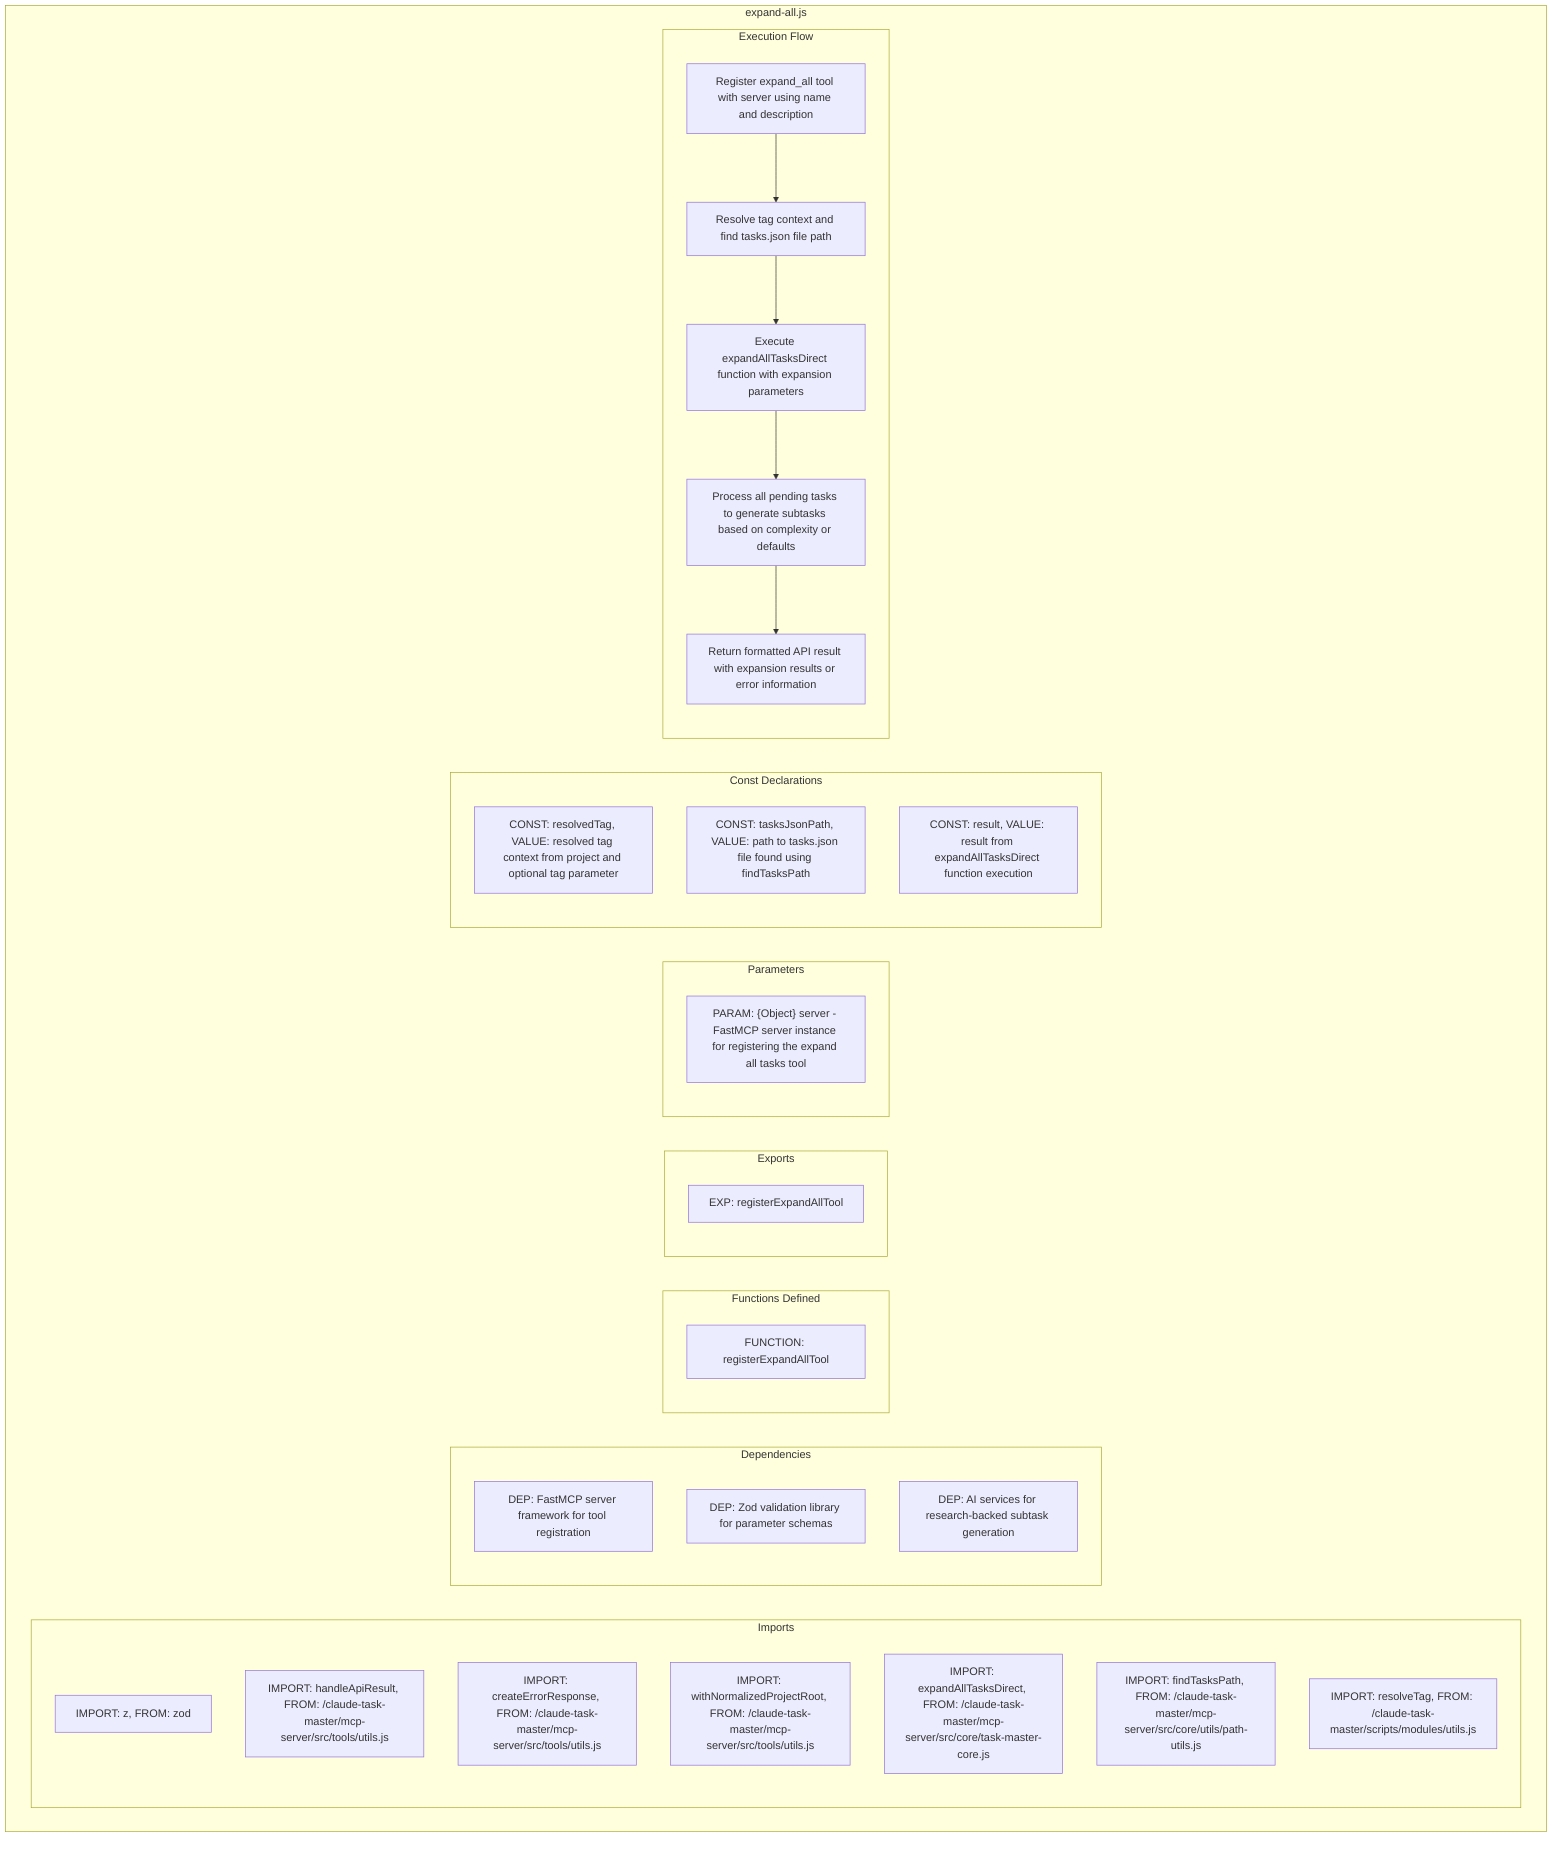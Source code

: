 flowchart TB
    subgraph Imports["Imports"]
        I1["IMPORT: z, FROM: zod"]
        I2["IMPORT: handleApiResult, FROM: /claude-task-master/mcp-server/src/tools/utils.js"]
        I3["IMPORT: createErrorResponse, FROM: /claude-task-master/mcp-server/src/tools/utils.js"]
        I4["IMPORT: withNormalizedProjectRoot, FROM: /claude-task-master/mcp-server/src/tools/utils.js"]
        I5["IMPORT: expandAllTasksDirect, FROM: /claude-task-master/mcp-server/src/core/task-master-core.js"]
        I6["IMPORT: findTasksPath, FROM: /claude-task-master/mcp-server/src/core/utils/path-utils.js"]
        I7["IMPORT: resolveTag, FROM: /claude-task-master/scripts/modules/utils.js"]
    end
    
    subgraph Dependencies["Dependencies"]
        D1["DEP: FastMCP server framework for tool registration"]
        D2["DEP: Zod validation library for parameter schemas"]
        D3["DEP: AI services for research-backed subtask generation"]
    end
    
    subgraph FunctionsDefined["Functions Defined"]
        FU1["FUNCTION: registerExpandAllTool"]
    end
    
    subgraph Exports["Exports"]
        E1["EXP: registerExpandAllTool"]
    end
    
    subgraph Parameters["Parameters"]
        P1["PARAM: {Object} server - FastMCP server instance for registering the expand all tasks tool"]
    end
    
    subgraph Constants["Const Declarations"]
        C1["CONST: resolvedTag, VALUE: resolved tag context from project and optional tag parameter"]
        C2["CONST: tasksJsonPath, VALUE: path to tasks.json file found using findTasksPath"]
        C3["CONST: result, VALUE: result from expandAllTasksDirect function execution"]
    end
    
    subgraph ExecutionFlow["Execution Flow"]
        FL1["Register expand_all tool with server using name and description"]
        FL2["Resolve tag context and find tasks.json file path"]
        FL3["Execute expandAllTasksDirect function with expansion parameters"]
        FL4["Process all pending tasks to generate subtasks based on complexity or defaults"]
        FL5["Return formatted API result with expansion results or error information"]
    end
    
    subgraph expandAll["expand-all.js"]
        Imports
        Dependencies
        FunctionsDefined
        Exports
        Parameters
        Constants
        ExecutionFlow
    end
    
    FL1 --> FL2
    FL2 --> FL3
    FL3 --> FL4
    FL4 --> FL5
